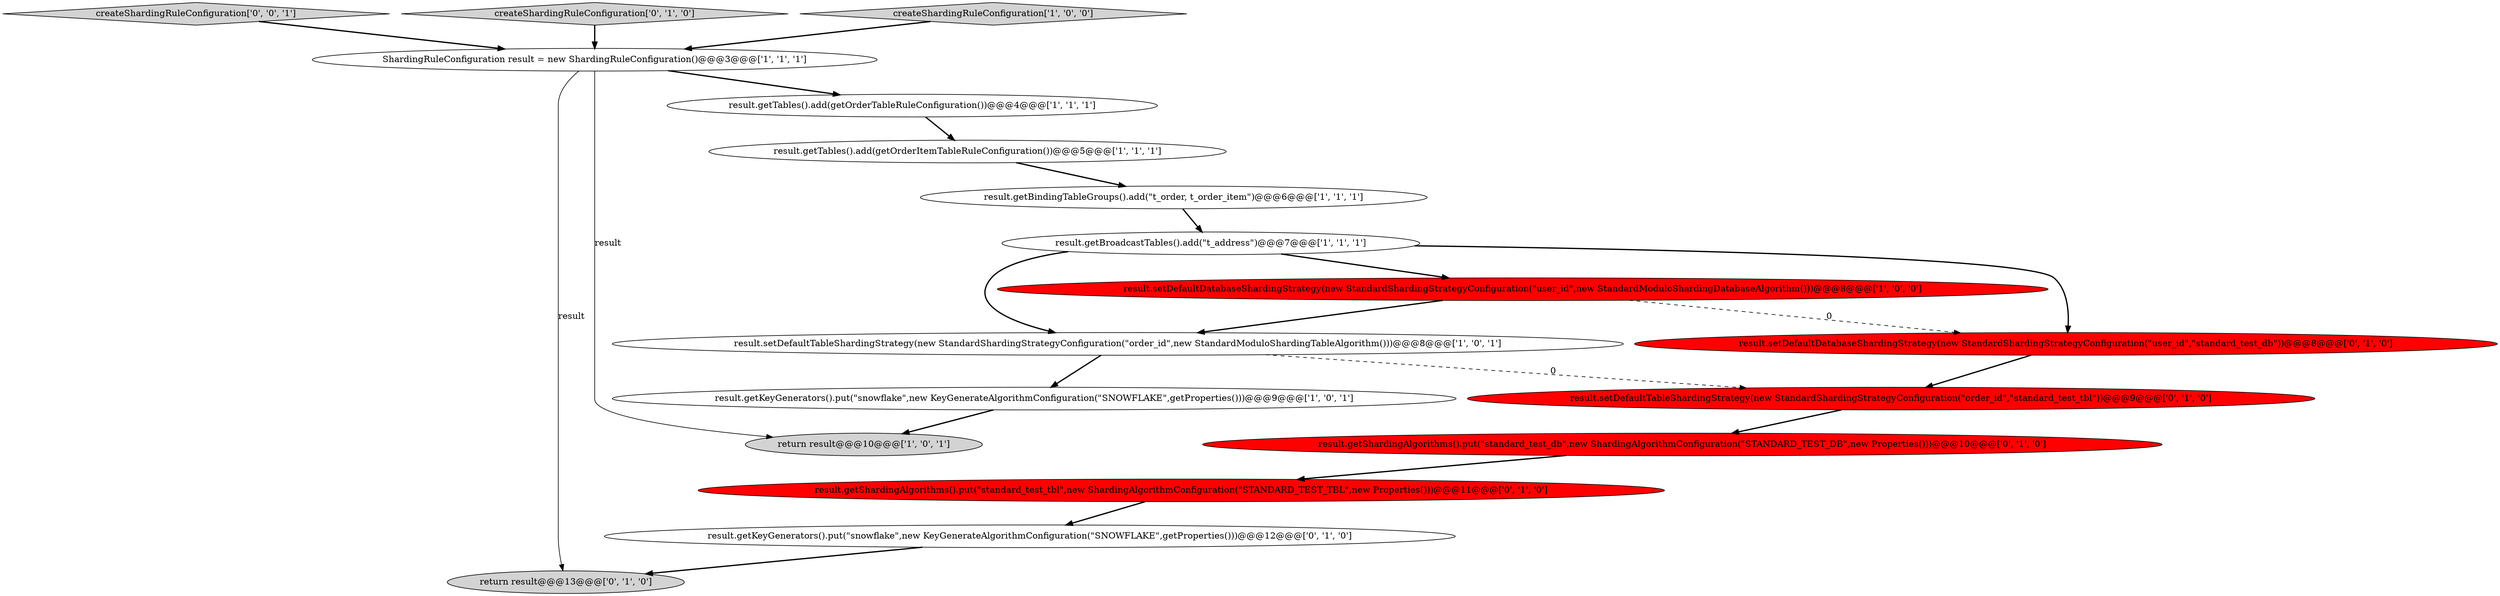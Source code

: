 digraph {
15 [style = filled, label = "result.getShardingAlgorithms().put(\"standard_test_tbl\",new ShardingAlgorithmConfiguration(\"STANDARD_TEST_TBL\",new Properties()))@@@11@@@['0', '1', '0']", fillcolor = red, shape = ellipse image = "AAA1AAABBB2BBB"];
8 [style = filled, label = "result.setDefaultTableShardingStrategy(new StandardShardingStrategyConfiguration(\"order_id\",new StandardModuloShardingTableAlgorithm()))@@@8@@@['1', '0', '1']", fillcolor = white, shape = ellipse image = "AAA0AAABBB1BBB"];
4 [style = filled, label = "return result@@@10@@@['1', '0', '1']", fillcolor = lightgray, shape = ellipse image = "AAA0AAABBB1BBB"];
17 [style = filled, label = "createShardingRuleConfiguration['0', '0', '1']", fillcolor = lightgray, shape = diamond image = "AAA0AAABBB3BBB"];
11 [style = filled, label = "return result@@@13@@@['0', '1', '0']", fillcolor = lightgray, shape = ellipse image = "AAA0AAABBB2BBB"];
3 [style = filled, label = "result.getKeyGenerators().put(\"snowflake\",new KeyGenerateAlgorithmConfiguration(\"SNOWFLAKE\",getProperties()))@@@9@@@['1', '0', '1']", fillcolor = white, shape = ellipse image = "AAA0AAABBB1BBB"];
6 [style = filled, label = "ShardingRuleConfiguration result = new ShardingRuleConfiguration()@@@3@@@['1', '1', '1']", fillcolor = white, shape = ellipse image = "AAA0AAABBB1BBB"];
9 [style = filled, label = "result.getTables().add(getOrderItemTableRuleConfiguration())@@@5@@@['1', '1', '1']", fillcolor = white, shape = ellipse image = "AAA0AAABBB1BBB"];
10 [style = filled, label = "result.getShardingAlgorithms().put(\"standard_test_db\",new ShardingAlgorithmConfiguration(\"STANDARD_TEST_DB\",new Properties()))@@@10@@@['0', '1', '0']", fillcolor = red, shape = ellipse image = "AAA1AAABBB2BBB"];
12 [style = filled, label = "createShardingRuleConfiguration['0', '1', '0']", fillcolor = lightgray, shape = diamond image = "AAA0AAABBB2BBB"];
13 [style = filled, label = "result.setDefaultTableShardingStrategy(new StandardShardingStrategyConfiguration(\"order_id\",\"standard_test_tbl\"))@@@9@@@['0', '1', '0']", fillcolor = red, shape = ellipse image = "AAA1AAABBB2BBB"];
1 [style = filled, label = "result.getBroadcastTables().add(\"t_address\")@@@7@@@['1', '1', '1']", fillcolor = white, shape = ellipse image = "AAA0AAABBB1BBB"];
5 [style = filled, label = "result.getTables().add(getOrderTableRuleConfiguration())@@@4@@@['1', '1', '1']", fillcolor = white, shape = ellipse image = "AAA0AAABBB1BBB"];
14 [style = filled, label = "result.getKeyGenerators().put(\"snowflake\",new KeyGenerateAlgorithmConfiguration(\"SNOWFLAKE\",getProperties()))@@@12@@@['0', '1', '0']", fillcolor = white, shape = ellipse image = "AAA0AAABBB2BBB"];
16 [style = filled, label = "result.setDefaultDatabaseShardingStrategy(new StandardShardingStrategyConfiguration(\"user_id\",\"standard_test_db\"))@@@8@@@['0', '1', '0']", fillcolor = red, shape = ellipse image = "AAA1AAABBB2BBB"];
7 [style = filled, label = "result.setDefaultDatabaseShardingStrategy(new StandardShardingStrategyConfiguration(\"user_id\",new StandardModuloShardingDatabaseAlgorithm()))@@@8@@@['1', '0', '0']", fillcolor = red, shape = ellipse image = "AAA1AAABBB1BBB"];
0 [style = filled, label = "result.getBindingTableGroups().add(\"t_order, t_order_item\")@@@6@@@['1', '1', '1']", fillcolor = white, shape = ellipse image = "AAA0AAABBB1BBB"];
2 [style = filled, label = "createShardingRuleConfiguration['1', '0', '0']", fillcolor = lightgray, shape = diamond image = "AAA0AAABBB1BBB"];
13->10 [style = bold, label=""];
16->13 [style = bold, label=""];
1->8 [style = bold, label=""];
10->15 [style = bold, label=""];
9->0 [style = bold, label=""];
5->9 [style = bold, label=""];
15->14 [style = bold, label=""];
17->6 [style = bold, label=""];
2->6 [style = bold, label=""];
7->16 [style = dashed, label="0"];
8->3 [style = bold, label=""];
7->8 [style = bold, label=""];
12->6 [style = bold, label=""];
1->7 [style = bold, label=""];
3->4 [style = bold, label=""];
8->13 [style = dashed, label="0"];
6->5 [style = bold, label=""];
6->11 [style = solid, label="result"];
1->16 [style = bold, label=""];
0->1 [style = bold, label=""];
6->4 [style = solid, label="result"];
14->11 [style = bold, label=""];
}

